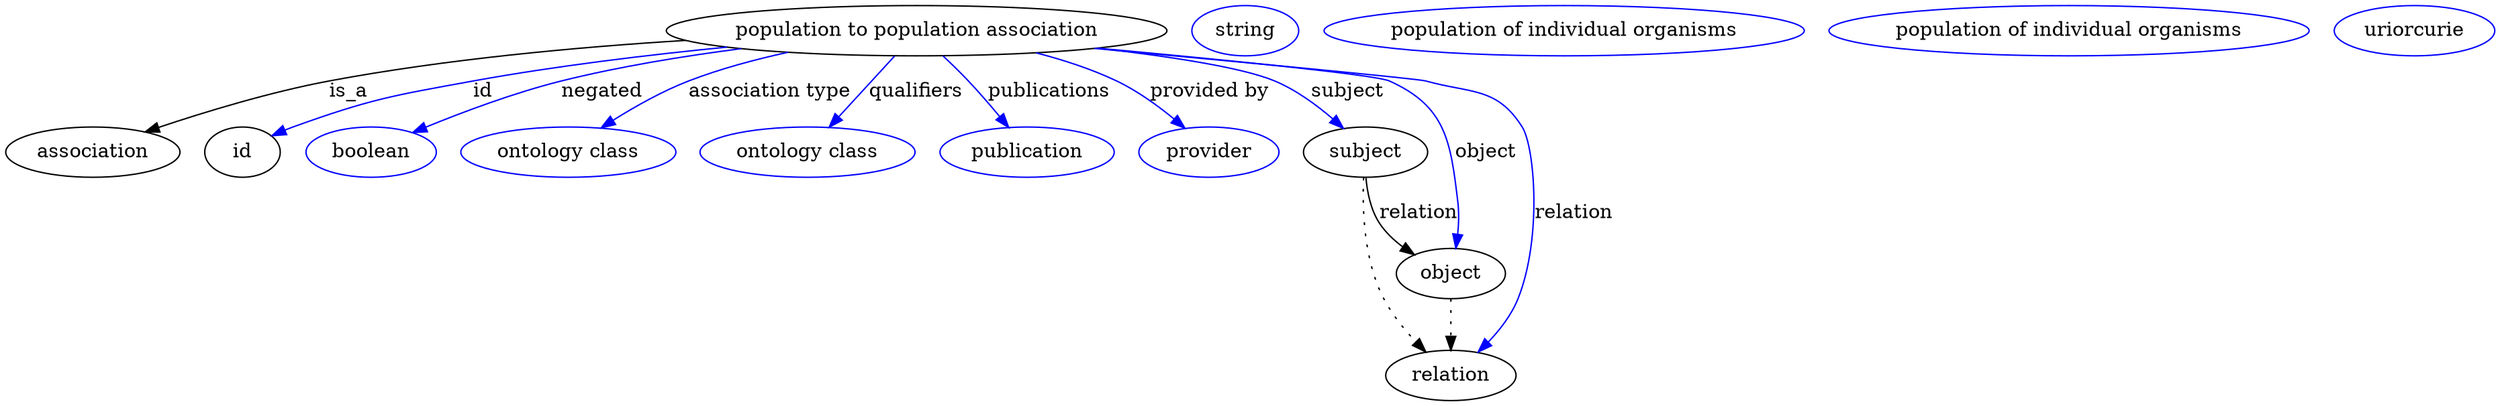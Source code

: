 digraph {
	graph [bb="0,0,1456.5,283"];
	node [label="\N"];
	"population to population association"	[height=0.5,
		label="population to population association",
		pos="552.05,265",
		width=3.8635];
	association	[height=0.5,
		pos="50.046,178",
		width=1.3902];
	"population to population association" -> association	[label=is_a,
		lp="225.05,221.5",
		pos="e,83.791,191.38 427.57,256.87 363.35,251.74 284.01,243.15 214.05,229 172.4,220.58 126.21,206 93.493,194.76"];
	id	[height=0.5,
		pos="145.05,178",
		width=0.75];
	"population to population association" -> id	[color=blue,
		label=id,
		lp="295.55,221.5",
		pos="e,166.12,189.64 440.47,254.15 365.31,244.97 264.96,227.73 181.05,196 179.2,195.3 177.32,194.55 175.44,193.76",
		style=solid];
	negated	[color=blue,
		height=0.5,
		label=boolean,
		pos="228.05,178",
		width=1.0652];
	"population to population association" -> negated	[color=blue,
		label=negated,
		lp="372.55,221.5",
		pos="e,253.86,191.39 457.28,251.77 423.4,246.28 385.18,238.79 351.05,229 320.53,220.25 287.25,206.44 263.01,195.55",
		style=solid];
	"association type"	[color=blue,
		height=0.5,
		label="ontology class",
		pos="346.05,178",
		width=1.7151];
	"population to population association" -> "association type"	[color=blue,
		label="association type",
		lp="468.05,221.5",
		pos="e,367.23,195.09 483.29,249.3 463.72,244.02 442.67,237.29 424.05,229 407.13,221.48 389.65,210.61 375.54,200.93",
		style=solid];
	qualifiers	[color=blue,
		height=0.5,
		label="ontology class",
		pos="487.05,178",
		width=1.7151];
	"population to population association" -> qualifiers	[color=blue,
		label=qualifiers,
		lp="549.55,221.5",
		pos="e,499.96,195.89 538.89,246.8 529.49,234.51 516.7,217.77 506.17,204.01",
		style=solid];
	publications	[color=blue,
		height=0.5,
		label=publication,
		pos="617.05,178",
		width=1.3902];
	"population to population association" -> publications	[color=blue,
		label=publications,
		lp="623.55,221.5",
		pos="e,604.41,195.69 565.25,246.93 569.65,241.23 574.57,234.85 579.05,229 585.34,220.78 592.2,211.77 598.33,203.7",
		style=solid];
	"provided by"	[color=blue,
		height=0.5,
		label=provider,
		pos="725.05,178",
		width=1.1193];
	"population to population association" -> "provided by"	[color=blue,
		label="provided by",
		lp="717.05,221.5",
		pos="e,708.54,194.57 612.42,248.78 628.68,243.57 645.94,237 661.05,229 675.18,221.51 689.36,210.84 700.77,201.28",
		style=solid];
	subject	[height=0.5,
		pos="819.05,178",
		width=0.99297];
	"population to population association" -> subject	[color=blue,
		label=subject,
		lp="799.55,221.5",
		pos="e,803.64,194.37 664.42,254.38 694.4,249.2 726.18,241.23 754.05,229 769.4,222.26 784.39,211.13 796.1,201.09",
		style=solid];
	object	[height=0.5,
		pos="876.05,91",
		width=0.9027];
	"population to population association" -> object	[color=blue,
		label=object,
		lp="893.05,178",
		pos="e,877.55,109.18 651.74,252.41 725.66,243.6 814.97,232.44 823.05,229 844.56,219.82 851.53,215.76 864.05,196 877.26,175.15 874.14,\
166.51 877.05,142 877.91,134.7 878.1,126.76 877.95,119.4",
		style=solid];
	relation	[height=0.5,
		pos="876.05,18",
		width=1.0471];
	"population to population association" -> relation	[color=blue,
		label=relation,
		lp="955.05,134.5",
		pos="e,892.1,34.37 652.16,252.49 738.11,242.58 848.61,229.75 851.05,229 881.25,219.67 897.22,222.76 914.05,196 943.16,149.71 934.49,124.83 \
917.05,73 913.25,61.726 906.06,50.937 898.75,42.008",
		style=solid];
	association_id	[color=blue,
		height=0.5,
		label=string,
		pos="740.05,265",
		width=0.84854];
	subject -> object	[label=relation,
		lp="856.05,134.5",
		pos="e,855.97,105.46 822.09,159.76 824.46,149.6 828.48,136.87 835.05,127 838.65,121.58 843.32,116.52 848.22,112.03"];
	subject -> relation	[pos="e,861.02,34.772 818.9,159.63 819.35,138.3 822.16,101.46 835.05,73 839.95,62.163 847.37,51.467 854.56,42.489",
		style=dotted];
	"population to population association_subject"	[color=blue,
		height=0.5,
		label="population of individual organisms",
		pos="924.05,265",
		width=3.7552];
	object -> relation	[pos="e,876.05,36.029 876.05,72.813 876.05,64.789 876.05,55.047 876.05,46.069",
		style=dotted];
	"population to population association_object"	[color=blue,
		height=0.5,
		label="population of individual organisms",
		pos="1212,265",
		width=3.7552];
	"population to population association_relation"	[color=blue,
		height=0.5,
		label=uriorcurie,
		pos="1411,265",
		width=1.2638];
}
